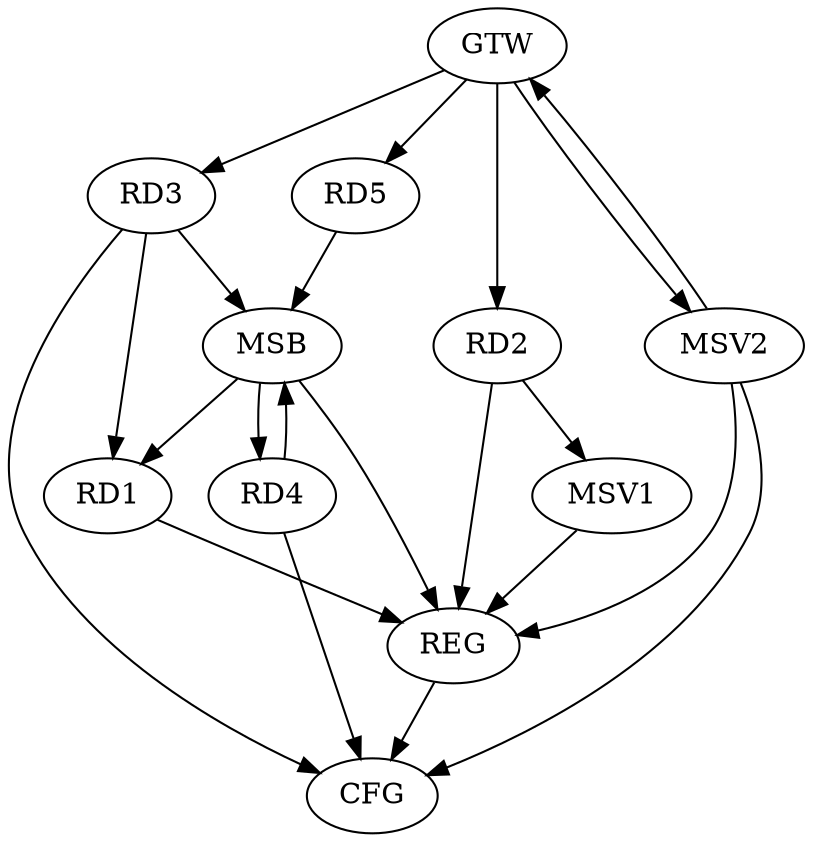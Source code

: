 strict digraph G {
  RD1 [ label="RD1" ];
  RD2 [ label="RD2" ];
  RD3 [ label="RD3" ];
  RD4 [ label="RD4" ];
  RD5 [ label="RD5" ];
  GTW [ label="GTW" ];
  REG [ label="REG" ];
  MSB [ label="MSB" ];
  CFG [ label="CFG" ];
  MSV1 [ label="MSV1" ];
  MSV2 [ label="MSV2" ];
  GTW -> RD2;
  GTW -> RD3;
  GTW -> RD5;
  RD1 -> REG;
  RD2 -> REG;
  RD3 -> MSB;
  MSB -> RD4;
  MSB -> REG;
  RD4 -> MSB;
  RD5 -> MSB;
  MSB -> RD1;
  RD3 -> CFG;
  RD4 -> CFG;
  REG -> CFG;
  RD3 -> RD1;
  RD2 -> MSV1;
  MSV1 -> REG;
  MSV2 -> GTW;
  GTW -> MSV2;
  MSV2 -> REG;
  MSV2 -> CFG;
}

